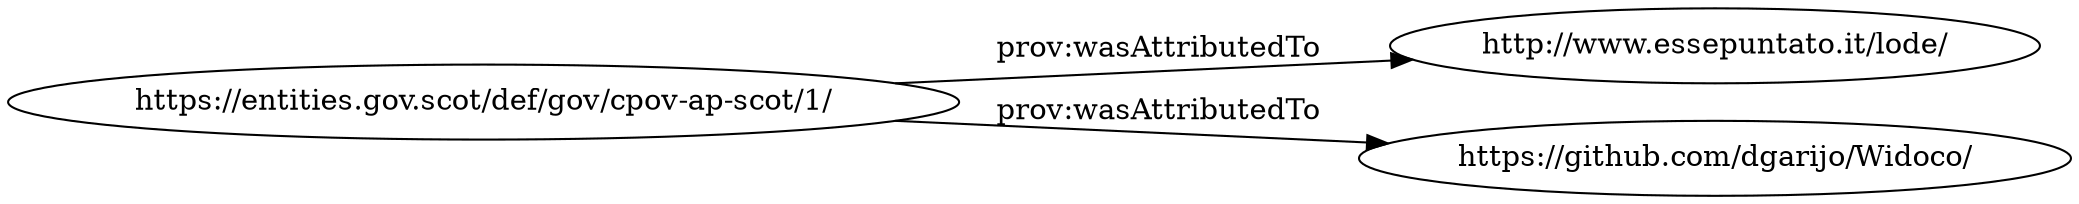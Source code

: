 digraph ar2dtool_diagram { 
rankdir=LR;
size="1501"
	"https://entities.gov.scot/def/gov/cpov-ap-scot/1/" -> "http://www.essepuntato.it/lode/" [ label = "prov:wasAttributedTo" ];
	"https://entities.gov.scot/def/gov/cpov-ap-scot/1/" -> "https://github.com/dgarijo/Widoco/" [ label = "prov:wasAttributedTo" ];

}
